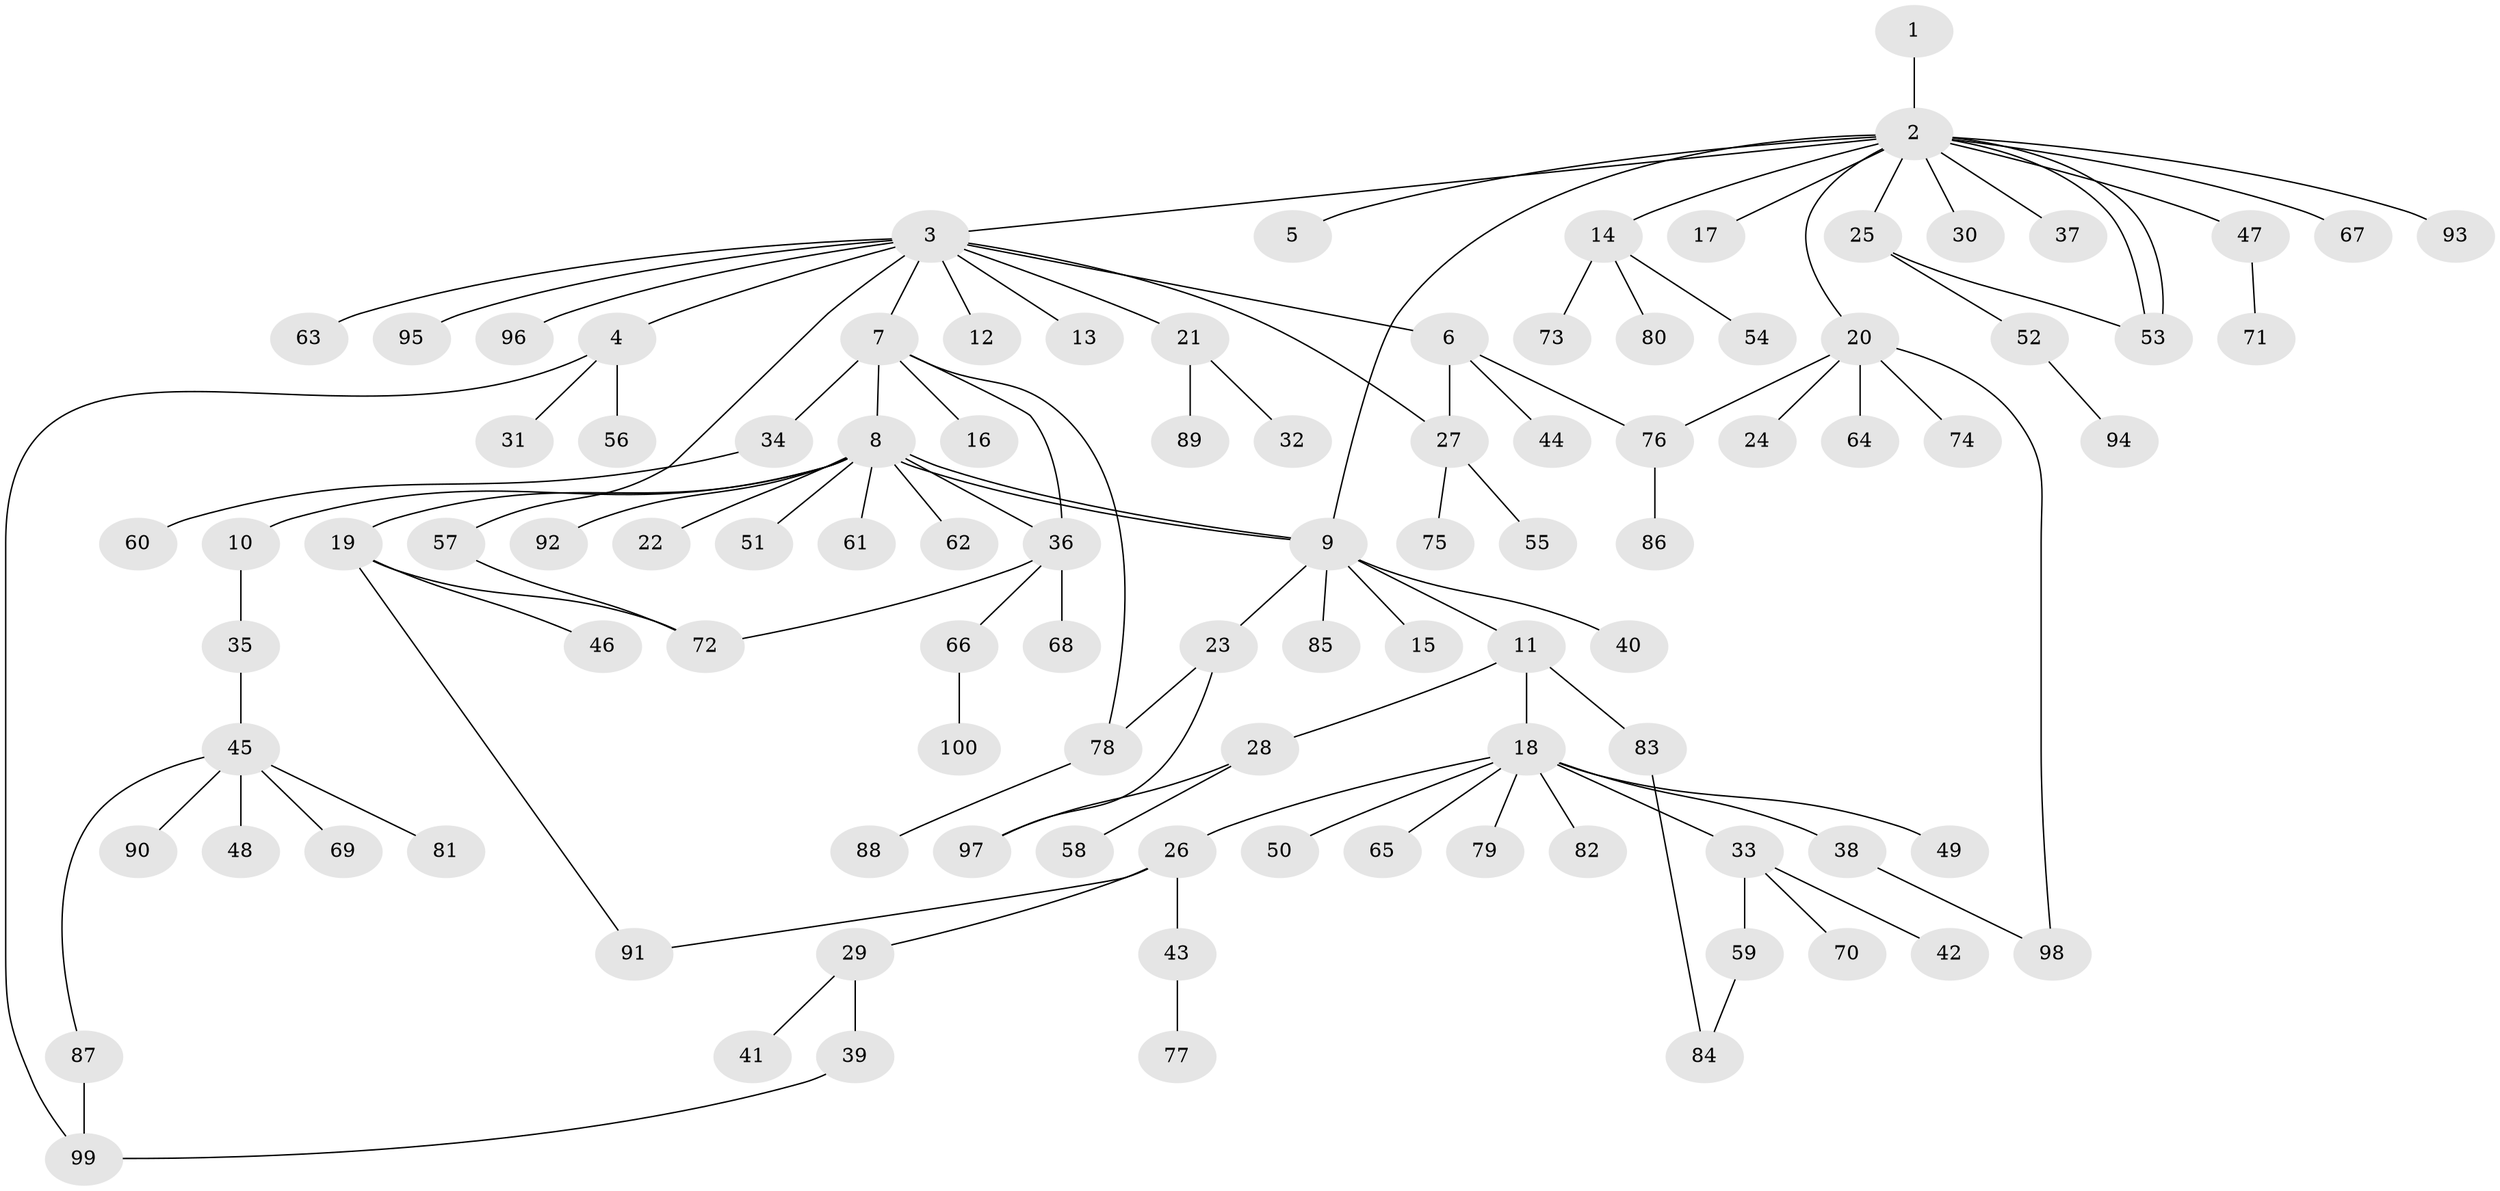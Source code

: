 // coarse degree distribution, {1: 0.5753424657534246, 12: 0.0136986301369863, 11: 0.0136986301369863, 5: 0.0547945205479452, 8: 0.0273972602739726, 9: 0.0136986301369863, 7: 0.0136986301369863, 2: 0.1643835616438356, 4: 0.0273972602739726, 3: 0.0958904109589041}
// Generated by graph-tools (version 1.1) at 2025/23/03/03/25 07:23:53]
// undirected, 100 vertices, 115 edges
graph export_dot {
graph [start="1"]
  node [color=gray90,style=filled];
  1;
  2;
  3;
  4;
  5;
  6;
  7;
  8;
  9;
  10;
  11;
  12;
  13;
  14;
  15;
  16;
  17;
  18;
  19;
  20;
  21;
  22;
  23;
  24;
  25;
  26;
  27;
  28;
  29;
  30;
  31;
  32;
  33;
  34;
  35;
  36;
  37;
  38;
  39;
  40;
  41;
  42;
  43;
  44;
  45;
  46;
  47;
  48;
  49;
  50;
  51;
  52;
  53;
  54;
  55;
  56;
  57;
  58;
  59;
  60;
  61;
  62;
  63;
  64;
  65;
  66;
  67;
  68;
  69;
  70;
  71;
  72;
  73;
  74;
  75;
  76;
  77;
  78;
  79;
  80;
  81;
  82;
  83;
  84;
  85;
  86;
  87;
  88;
  89;
  90;
  91;
  92;
  93;
  94;
  95;
  96;
  97;
  98;
  99;
  100;
  1 -- 2;
  2 -- 3;
  2 -- 5;
  2 -- 9;
  2 -- 14;
  2 -- 17;
  2 -- 20;
  2 -- 25;
  2 -- 30;
  2 -- 37;
  2 -- 47;
  2 -- 53;
  2 -- 53;
  2 -- 67;
  2 -- 93;
  3 -- 4;
  3 -- 6;
  3 -- 7;
  3 -- 12;
  3 -- 13;
  3 -- 21;
  3 -- 27;
  3 -- 57;
  3 -- 63;
  3 -- 95;
  3 -- 96;
  4 -- 31;
  4 -- 56;
  4 -- 99;
  6 -- 27;
  6 -- 44;
  6 -- 76;
  7 -- 8;
  7 -- 16;
  7 -- 34;
  7 -- 36;
  7 -- 78;
  8 -- 9;
  8 -- 9;
  8 -- 10;
  8 -- 19;
  8 -- 22;
  8 -- 36;
  8 -- 51;
  8 -- 61;
  8 -- 62;
  8 -- 92;
  9 -- 11;
  9 -- 15;
  9 -- 23;
  9 -- 40;
  9 -- 85;
  10 -- 35;
  11 -- 18;
  11 -- 28;
  11 -- 83;
  14 -- 54;
  14 -- 73;
  14 -- 80;
  18 -- 26;
  18 -- 33;
  18 -- 38;
  18 -- 49;
  18 -- 50;
  18 -- 65;
  18 -- 79;
  18 -- 82;
  19 -- 46;
  19 -- 72;
  19 -- 91;
  20 -- 24;
  20 -- 64;
  20 -- 74;
  20 -- 76;
  20 -- 98;
  21 -- 32;
  21 -- 89;
  23 -- 78;
  23 -- 97;
  25 -- 52;
  25 -- 53;
  26 -- 29;
  26 -- 43;
  26 -- 91;
  27 -- 55;
  27 -- 75;
  28 -- 58;
  28 -- 97;
  29 -- 39;
  29 -- 41;
  33 -- 42;
  33 -- 59;
  33 -- 70;
  34 -- 60;
  35 -- 45;
  36 -- 66;
  36 -- 68;
  36 -- 72;
  38 -- 98;
  39 -- 99;
  43 -- 77;
  45 -- 48;
  45 -- 69;
  45 -- 81;
  45 -- 87;
  45 -- 90;
  47 -- 71;
  52 -- 94;
  57 -- 72;
  59 -- 84;
  66 -- 100;
  76 -- 86;
  78 -- 88;
  83 -- 84;
  87 -- 99;
}
